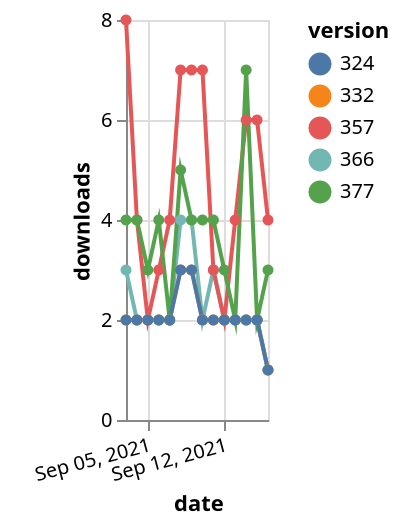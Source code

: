 {"$schema": "https://vega.github.io/schema/vega-lite/v5.json", "description": "A simple bar chart with embedded data.", "data": {"values": [{"date": "2021-09-03", "total": 5400, "delta": 3, "version": "366"}, {"date": "2021-09-04", "total": 5402, "delta": 2, "version": "366"}, {"date": "2021-09-05", "total": 5404, "delta": 2, "version": "366"}, {"date": "2021-09-06", "total": 5406, "delta": 2, "version": "366"}, {"date": "2021-09-07", "total": 5408, "delta": 2, "version": "366"}, {"date": "2021-09-08", "total": 5412, "delta": 4, "version": "366"}, {"date": "2021-09-09", "total": 5416, "delta": 4, "version": "366"}, {"date": "2021-09-10", "total": 5418, "delta": 2, "version": "366"}, {"date": "2021-09-11", "total": 5421, "delta": 3, "version": "366"}, {"date": "2021-09-12", "total": 5423, "delta": 2, "version": "366"}, {"date": "2021-09-13", "total": 5425, "delta": 2, "version": "366"}, {"date": "2021-09-14", "total": 5427, "delta": 2, "version": "366"}, {"date": "2021-09-15", "total": 5429, "delta": 2, "version": "366"}, {"date": "2021-09-16", "total": 5430, "delta": 1, "version": "366"}, {"date": "2021-09-03", "total": 6025, "delta": 8, "version": "357"}, {"date": "2021-09-04", "total": 6029, "delta": 4, "version": "357"}, {"date": "2021-09-05", "total": 6031, "delta": 2, "version": "357"}, {"date": "2021-09-06", "total": 6034, "delta": 3, "version": "357"}, {"date": "2021-09-07", "total": 6038, "delta": 4, "version": "357"}, {"date": "2021-09-08", "total": 6045, "delta": 7, "version": "357"}, {"date": "2021-09-09", "total": 6052, "delta": 7, "version": "357"}, {"date": "2021-09-10", "total": 6059, "delta": 7, "version": "357"}, {"date": "2021-09-11", "total": 6062, "delta": 3, "version": "357"}, {"date": "2021-09-12", "total": 6064, "delta": 2, "version": "357"}, {"date": "2021-09-13", "total": 6068, "delta": 4, "version": "357"}, {"date": "2021-09-14", "total": 6074, "delta": 6, "version": "357"}, {"date": "2021-09-15", "total": 6080, "delta": 6, "version": "357"}, {"date": "2021-09-16", "total": 6084, "delta": 4, "version": "357"}, {"date": "2021-09-03", "total": 4186, "delta": 2, "version": "332"}, {"date": "2021-09-04", "total": 4188, "delta": 2, "version": "332"}, {"date": "2021-09-05", "total": 4190, "delta": 2, "version": "332"}, {"date": "2021-09-06", "total": 4192, "delta": 2, "version": "332"}, {"date": "2021-09-07", "total": 4194, "delta": 2, "version": "332"}, {"date": "2021-09-08", "total": 4197, "delta": 3, "version": "332"}, {"date": "2021-09-09", "total": 4200, "delta": 3, "version": "332"}, {"date": "2021-09-10", "total": 4202, "delta": 2, "version": "332"}, {"date": "2021-09-11", "total": 4204, "delta": 2, "version": "332"}, {"date": "2021-09-12", "total": 4206, "delta": 2, "version": "332"}, {"date": "2021-09-13", "total": 4208, "delta": 2, "version": "332"}, {"date": "2021-09-14", "total": 4210, "delta": 2, "version": "332"}, {"date": "2021-09-15", "total": 4212, "delta": 2, "version": "332"}, {"date": "2021-09-16", "total": 4213, "delta": 1, "version": "332"}, {"date": "2021-09-03", "total": 2704, "delta": 4, "version": "377"}, {"date": "2021-09-04", "total": 2708, "delta": 4, "version": "377"}, {"date": "2021-09-05", "total": 2711, "delta": 3, "version": "377"}, {"date": "2021-09-06", "total": 2715, "delta": 4, "version": "377"}, {"date": "2021-09-07", "total": 2717, "delta": 2, "version": "377"}, {"date": "2021-09-08", "total": 2722, "delta": 5, "version": "377"}, {"date": "2021-09-09", "total": 2726, "delta": 4, "version": "377"}, {"date": "2021-09-10", "total": 2730, "delta": 4, "version": "377"}, {"date": "2021-09-11", "total": 2734, "delta": 4, "version": "377"}, {"date": "2021-09-12", "total": 2737, "delta": 3, "version": "377"}, {"date": "2021-09-13", "total": 2739, "delta": 2, "version": "377"}, {"date": "2021-09-14", "total": 2746, "delta": 7, "version": "377"}, {"date": "2021-09-15", "total": 2748, "delta": 2, "version": "377"}, {"date": "2021-09-16", "total": 2751, "delta": 3, "version": "377"}, {"date": "2021-09-03", "total": 2560, "delta": 2, "version": "324"}, {"date": "2021-09-04", "total": 2562, "delta": 2, "version": "324"}, {"date": "2021-09-05", "total": 2564, "delta": 2, "version": "324"}, {"date": "2021-09-06", "total": 2566, "delta": 2, "version": "324"}, {"date": "2021-09-07", "total": 2568, "delta": 2, "version": "324"}, {"date": "2021-09-08", "total": 2571, "delta": 3, "version": "324"}, {"date": "2021-09-09", "total": 2574, "delta": 3, "version": "324"}, {"date": "2021-09-10", "total": 2576, "delta": 2, "version": "324"}, {"date": "2021-09-11", "total": 2578, "delta": 2, "version": "324"}, {"date": "2021-09-12", "total": 2580, "delta": 2, "version": "324"}, {"date": "2021-09-13", "total": 2582, "delta": 2, "version": "324"}, {"date": "2021-09-14", "total": 2584, "delta": 2, "version": "324"}, {"date": "2021-09-15", "total": 2586, "delta": 2, "version": "324"}, {"date": "2021-09-16", "total": 2587, "delta": 1, "version": "324"}]}, "width": "container", "mark": {"type": "line", "point": {"filled": true}}, "encoding": {"x": {"field": "date", "type": "temporal", "timeUnit": "yearmonthdate", "title": "date", "axis": {"labelAngle": -15}}, "y": {"field": "delta", "type": "quantitative", "title": "downloads"}, "color": {"field": "version", "type": "nominal"}, "tooltip": {"field": "delta"}}}